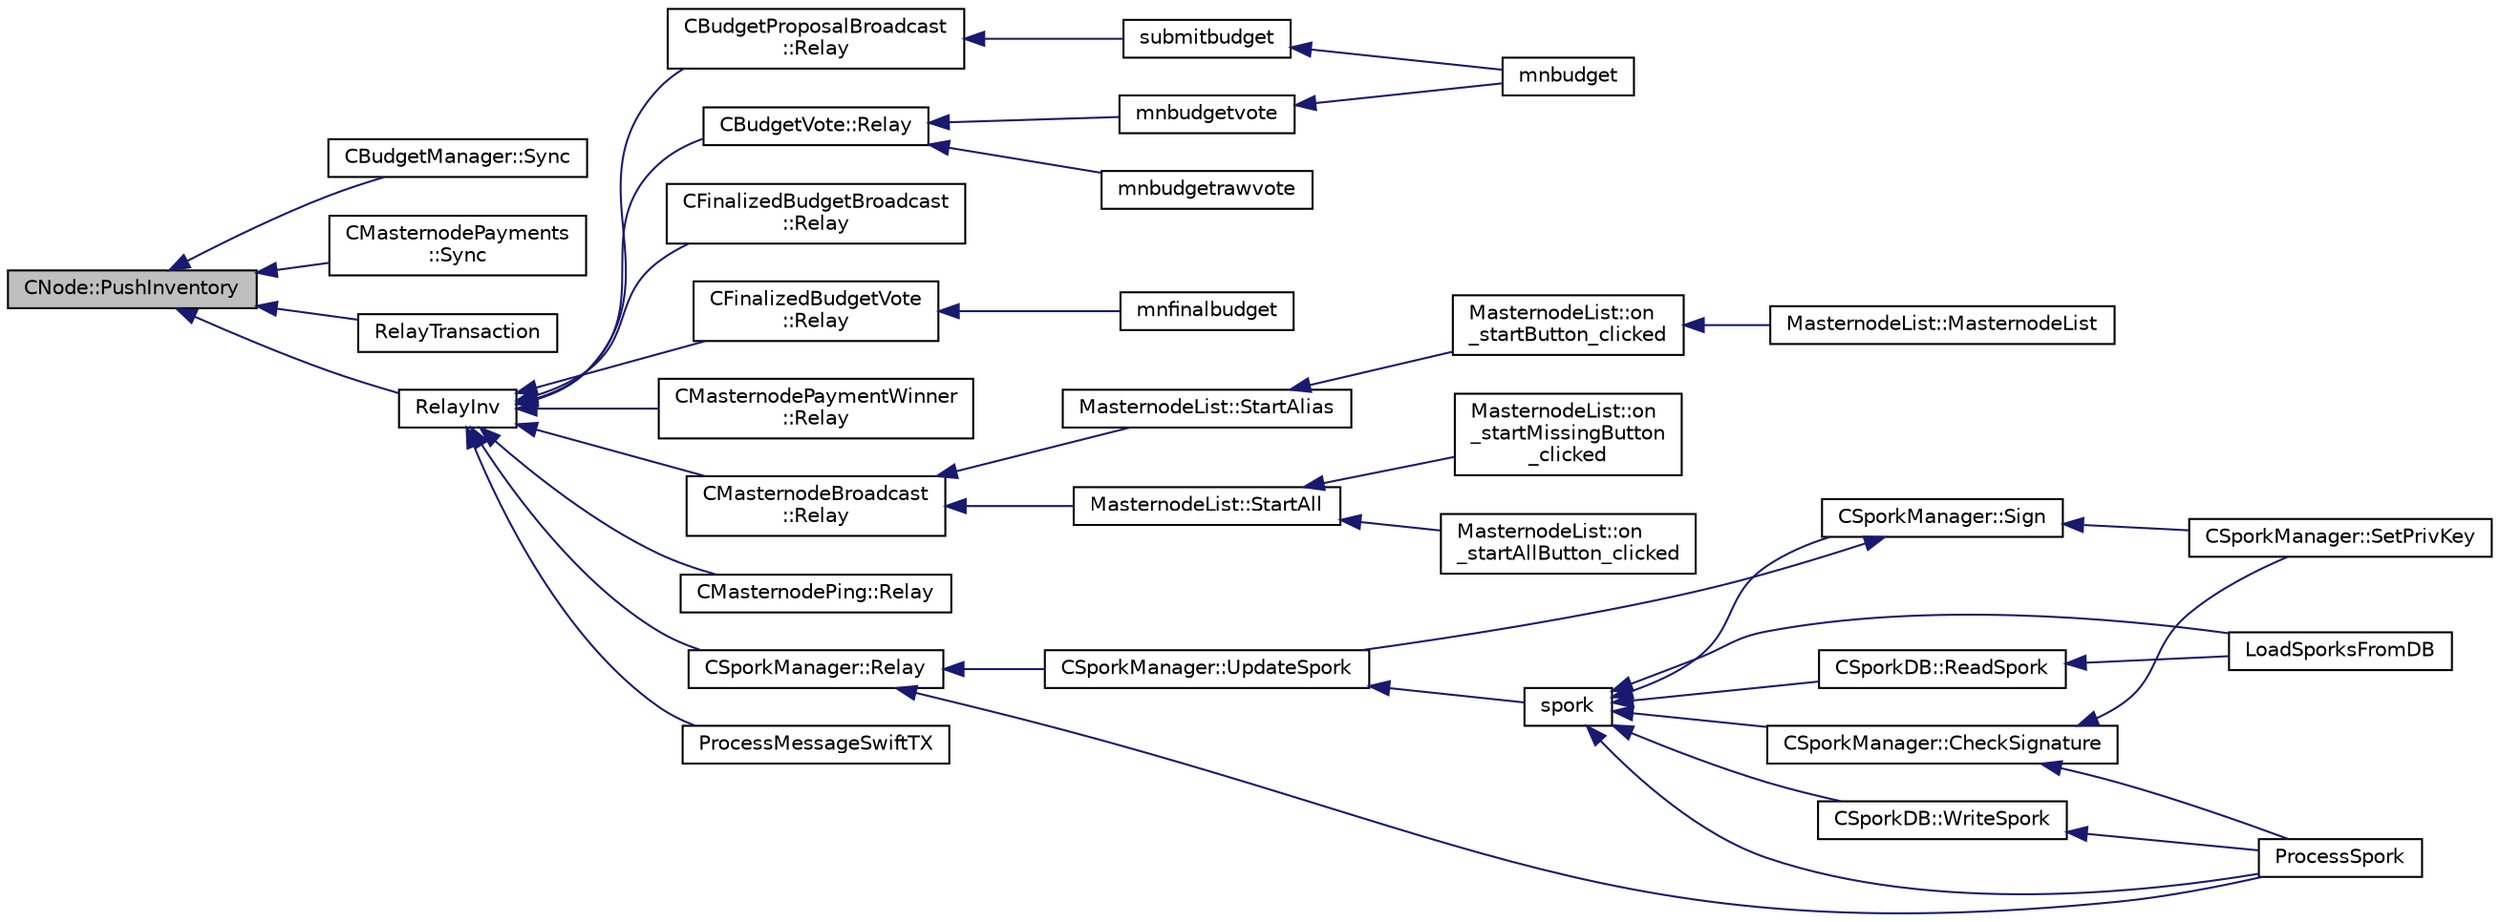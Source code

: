 digraph "CNode::PushInventory"
{
  edge [fontname="Helvetica",fontsize="10",labelfontname="Helvetica",labelfontsize="10"];
  node [fontname="Helvetica",fontsize="10",shape=record];
  rankdir="LR";
  Node234 [label="CNode::PushInventory",height=0.2,width=0.4,color="black", fillcolor="grey75", style="filled", fontcolor="black"];
  Node234 -> Node235 [dir="back",color="midnightblue",fontsize="10",style="solid",fontname="Helvetica"];
  Node235 [label="CBudgetManager::Sync",height=0.2,width=0.4,color="black", fillcolor="white", style="filled",URL="$class_c_budget_manager.html#ab24ec088c09d18c03ae539f2bbe19743"];
  Node234 -> Node236 [dir="back",color="midnightblue",fontsize="10",style="solid",fontname="Helvetica"];
  Node236 [label="CMasternodePayments\l::Sync",height=0.2,width=0.4,color="black", fillcolor="white", style="filled",URL="$class_c_masternode_payments.html#a7363554e7f7a23a718e2b50980c7516f"];
  Node234 -> Node237 [dir="back",color="midnightblue",fontsize="10",style="solid",fontname="Helvetica"];
  Node237 [label="RelayTransaction",height=0.2,width=0.4,color="black", fillcolor="white", style="filled",URL="$net_8h.html#a9b1fd21b29b86ead3587731eeaf7b42c"];
  Node234 -> Node238 [dir="back",color="midnightblue",fontsize="10",style="solid",fontname="Helvetica"];
  Node238 [label="RelayInv",height=0.2,width=0.4,color="black", fillcolor="white", style="filled",URL="$net_8h.html#a653718509f060207d28139fa8346e64a"];
  Node238 -> Node239 [dir="back",color="midnightblue",fontsize="10",style="solid",fontname="Helvetica"];
  Node239 [label="CBudgetProposalBroadcast\l::Relay",height=0.2,width=0.4,color="black", fillcolor="white", style="filled",URL="$class_c_budget_proposal_broadcast.html#a7a791236cedfc5beb5fefa438d5626fb"];
  Node239 -> Node240 [dir="back",color="midnightblue",fontsize="10",style="solid",fontname="Helvetica"];
  Node240 [label="submitbudget",height=0.2,width=0.4,color="black", fillcolor="white", style="filled",URL="$rpcmasternode-budget_8cpp.html#a7567b2accf3b6fd9ae5a98b9e6506e9e"];
  Node240 -> Node241 [dir="back",color="midnightblue",fontsize="10",style="solid",fontname="Helvetica"];
  Node241 [label="mnbudget",height=0.2,width=0.4,color="black", fillcolor="white", style="filled",URL="$rpcmasternode-budget_8cpp.html#aeabbf924be4d2ce4bedb28a394e1fc6b"];
  Node238 -> Node242 [dir="back",color="midnightblue",fontsize="10",style="solid",fontname="Helvetica"];
  Node242 [label="CBudgetVote::Relay",height=0.2,width=0.4,color="black", fillcolor="white", style="filled",URL="$class_c_budget_vote.html#a2c761ac435fa5a5da6ccbeb308350a8f"];
  Node242 -> Node243 [dir="back",color="midnightblue",fontsize="10",style="solid",fontname="Helvetica"];
  Node243 [label="mnbudgetvote",height=0.2,width=0.4,color="black", fillcolor="white", style="filled",URL="$rpcmasternode-budget_8cpp.html#a56da074ff2f33c0ef53bb451c67c0761"];
  Node243 -> Node241 [dir="back",color="midnightblue",fontsize="10",style="solid",fontname="Helvetica"];
  Node242 -> Node244 [dir="back",color="midnightblue",fontsize="10",style="solid",fontname="Helvetica"];
  Node244 [label="mnbudgetrawvote",height=0.2,width=0.4,color="black", fillcolor="white", style="filled",URL="$rpcmasternode-budget_8cpp.html#a3ae70ddb7080492d70c053fdf06320f7"];
  Node238 -> Node245 [dir="back",color="midnightblue",fontsize="10",style="solid",fontname="Helvetica"];
  Node245 [label="CFinalizedBudgetBroadcast\l::Relay",height=0.2,width=0.4,color="black", fillcolor="white", style="filled",URL="$class_c_finalized_budget_broadcast.html#abb4cfac3327e7cb912b368054d23fc9c"];
  Node238 -> Node246 [dir="back",color="midnightblue",fontsize="10",style="solid",fontname="Helvetica"];
  Node246 [label="CFinalizedBudgetVote\l::Relay",height=0.2,width=0.4,color="black", fillcolor="white", style="filled",URL="$class_c_finalized_budget_vote.html#a7c95f6ac01efc3975369bc7bdb8b83d0"];
  Node246 -> Node247 [dir="back",color="midnightblue",fontsize="10",style="solid",fontname="Helvetica"];
  Node247 [label="mnfinalbudget",height=0.2,width=0.4,color="black", fillcolor="white", style="filled",URL="$rpcmasternode-budget_8cpp.html#a9377cde49f5b62904aafb46d7d3c5e7c"];
  Node238 -> Node248 [dir="back",color="midnightblue",fontsize="10",style="solid",fontname="Helvetica"];
  Node248 [label="CMasternodePaymentWinner\l::Relay",height=0.2,width=0.4,color="black", fillcolor="white", style="filled",URL="$class_c_masternode_payment_winner.html#af35c61d7bafc3f7bada5974948d76004"];
  Node238 -> Node249 [dir="back",color="midnightblue",fontsize="10",style="solid",fontname="Helvetica"];
  Node249 [label="CMasternodeBroadcast\l::Relay",height=0.2,width=0.4,color="black", fillcolor="white", style="filled",URL="$class_c_masternode_broadcast.html#a54fc9e822e1524bee8852a0bf6d82736"];
  Node249 -> Node250 [dir="back",color="midnightblue",fontsize="10",style="solid",fontname="Helvetica"];
  Node250 [label="MasternodeList::StartAlias",height=0.2,width=0.4,color="black", fillcolor="white", style="filled",URL="$class_masternode_list.html#ab3a42d1c66f3b28e9843335d8ce0178d"];
  Node250 -> Node251 [dir="back",color="midnightblue",fontsize="10",style="solid",fontname="Helvetica"];
  Node251 [label="MasternodeList::on\l_startButton_clicked",height=0.2,width=0.4,color="black", fillcolor="white", style="filled",URL="$class_masternode_list.html#a4370755b1dcdbf4a9396108c2b7ae76a"];
  Node251 -> Node252 [dir="back",color="midnightblue",fontsize="10",style="solid",fontname="Helvetica"];
  Node252 [label="MasternodeList::MasternodeList",height=0.2,width=0.4,color="black", fillcolor="white", style="filled",URL="$class_masternode_list.html#a341c2ce3e55eecb90f8733c72af375c4"];
  Node249 -> Node253 [dir="back",color="midnightblue",fontsize="10",style="solid",fontname="Helvetica"];
  Node253 [label="MasternodeList::StartAll",height=0.2,width=0.4,color="black", fillcolor="white", style="filled",URL="$class_masternode_list.html#a0ebd5301adf7567e6a82550ba6d02ccc"];
  Node253 -> Node254 [dir="back",color="midnightblue",fontsize="10",style="solid",fontname="Helvetica"];
  Node254 [label="MasternodeList::on\l_startAllButton_clicked",height=0.2,width=0.4,color="black", fillcolor="white", style="filled",URL="$class_masternode_list.html#a12e7d7a66cc6ce787fb5de9babfd7358"];
  Node253 -> Node255 [dir="back",color="midnightblue",fontsize="10",style="solid",fontname="Helvetica"];
  Node255 [label="MasternodeList::on\l_startMissingButton\l_clicked",height=0.2,width=0.4,color="black", fillcolor="white", style="filled",URL="$class_masternode_list.html#a559cf1011eede788d0416c7390e25145"];
  Node238 -> Node256 [dir="back",color="midnightblue",fontsize="10",style="solid",fontname="Helvetica"];
  Node256 [label="CMasternodePing::Relay",height=0.2,width=0.4,color="black", fillcolor="white", style="filled",URL="$class_c_masternode_ping.html#a52f9892350ab8e94a63e9483f9a3b21d"];
  Node238 -> Node257 [dir="back",color="midnightblue",fontsize="10",style="solid",fontname="Helvetica"];
  Node257 [label="CSporkManager::Relay",height=0.2,width=0.4,color="black", fillcolor="white", style="filled",URL="$class_c_spork_manager.html#ae8651894670c02ecb5f99806376d5af2"];
  Node257 -> Node258 [dir="back",color="midnightblue",fontsize="10",style="solid",fontname="Helvetica"];
  Node258 [label="ProcessSpork",height=0.2,width=0.4,color="black", fillcolor="white", style="filled",URL="$spork_8h.html#a3f9c24c1f4c012152fb4422ca981610a"];
  Node257 -> Node259 [dir="back",color="midnightblue",fontsize="10",style="solid",fontname="Helvetica"];
  Node259 [label="CSporkManager::UpdateSpork",height=0.2,width=0.4,color="black", fillcolor="white", style="filled",URL="$class_c_spork_manager.html#afb7e15fe29bd548939657a20ca5feafb"];
  Node259 -> Node260 [dir="back",color="midnightblue",fontsize="10",style="solid",fontname="Helvetica"];
  Node260 [label="spork",height=0.2,width=0.4,color="black", fillcolor="white", style="filled",URL="$rpcmisc_8cpp.html#a8dcc7f3e5749bbd1dad163b85d0abdcb"];
  Node260 -> Node261 [dir="back",color="midnightblue",fontsize="10",style="solid",fontname="Helvetica"];
  Node261 [label="LoadSporksFromDB",height=0.2,width=0.4,color="black", fillcolor="white", style="filled",URL="$spork_8h.html#a8ca9266accb6cf34f86a4f9244f22e79"];
  Node260 -> Node258 [dir="back",color="midnightblue",fontsize="10",style="solid",fontname="Helvetica"];
  Node260 -> Node262 [dir="back",color="midnightblue",fontsize="10",style="solid",fontname="Helvetica"];
  Node262 [label="CSporkManager::CheckSignature",height=0.2,width=0.4,color="black", fillcolor="white", style="filled",URL="$class_c_spork_manager.html#a697d8c0ce5c422ea125eee96687aa7b3"];
  Node262 -> Node258 [dir="back",color="midnightblue",fontsize="10",style="solid",fontname="Helvetica"];
  Node262 -> Node263 [dir="back",color="midnightblue",fontsize="10",style="solid",fontname="Helvetica"];
  Node263 [label="CSporkManager::SetPrivKey",height=0.2,width=0.4,color="black", fillcolor="white", style="filled",URL="$class_c_spork_manager.html#a599d088218de9d242e4dc5cb17dd310b"];
  Node260 -> Node264 [dir="back",color="midnightblue",fontsize="10",style="solid",fontname="Helvetica"];
  Node264 [label="CSporkManager::Sign",height=0.2,width=0.4,color="black", fillcolor="white", style="filled",URL="$class_c_spork_manager.html#adf1b5d40f378c4bd3a5ea31905b11f30"];
  Node264 -> Node259 [dir="back",color="midnightblue",fontsize="10",style="solid",fontname="Helvetica"];
  Node264 -> Node263 [dir="back",color="midnightblue",fontsize="10",style="solid",fontname="Helvetica"];
  Node260 -> Node265 [dir="back",color="midnightblue",fontsize="10",style="solid",fontname="Helvetica"];
  Node265 [label="CSporkDB::WriteSpork",height=0.2,width=0.4,color="black", fillcolor="white", style="filled",URL="$class_c_spork_d_b.html#a642de787a3b991b3ce7d33125ca19828"];
  Node265 -> Node258 [dir="back",color="midnightblue",fontsize="10",style="solid",fontname="Helvetica"];
  Node260 -> Node266 [dir="back",color="midnightblue",fontsize="10",style="solid",fontname="Helvetica"];
  Node266 [label="CSporkDB::ReadSpork",height=0.2,width=0.4,color="black", fillcolor="white", style="filled",URL="$class_c_spork_d_b.html#a346e545c337070e9f7827c4eb1abcdb1"];
  Node266 -> Node261 [dir="back",color="midnightblue",fontsize="10",style="solid",fontname="Helvetica"];
  Node238 -> Node267 [dir="back",color="midnightblue",fontsize="10",style="solid",fontname="Helvetica"];
  Node267 [label="ProcessMessageSwiftTX",height=0.2,width=0.4,color="black", fillcolor="white", style="filled",URL="$swifttx_8h.html#a155e5c12fe35b2b4129c46ba9b66b06f"];
}
